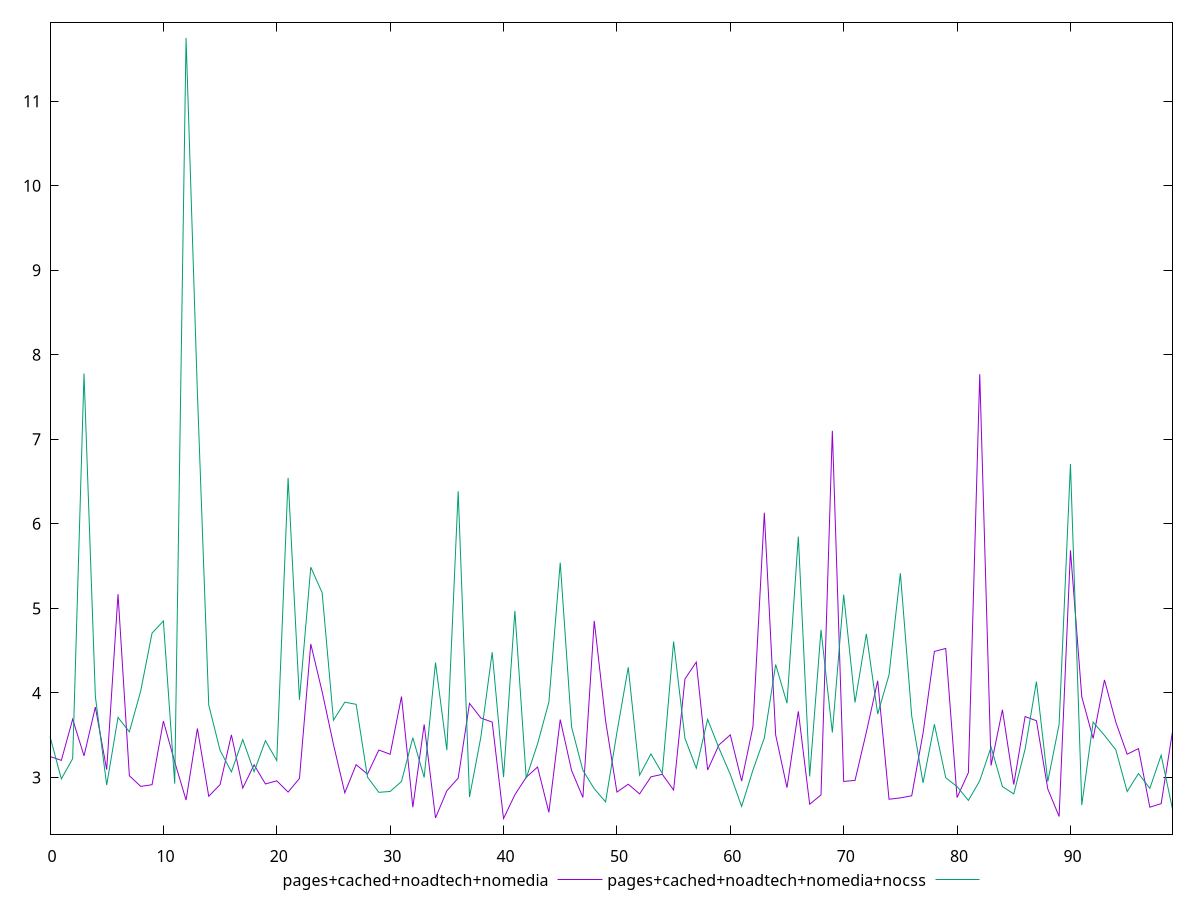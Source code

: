 reset

$pagesCachedNoadtechNomedia <<EOF
0 3.2479999999999998
1 3.202
2 3.689
3 3.255
4 3.832
5 3.0919999999999996
6 5.168
7 3.0199999999999996
8 2.894
9 2.9139999999999997
10 3.667
11 3.1830000000000003
12 2.7330000000000005
13 3.5789999999999997
14 2.777
15 2.915
16 3.504
17 2.8739999999999997
18 3.149
19 2.923
20 2.9600000000000004
21 2.827
22 2.9879999999999995
23 4.579000000000001
24 4.015
25 3.3900000000000006
26 2.818
27 3.151
28 3.0389999999999997
29 3.324
30 3.2739999999999996
31 3.957
32 2.6470000000000002
33 3.627
34 2.521
35 2.8420000000000005
36 2.9919999999999995
37 3.8759999999999994
38 3.7030000000000003
39 3.655
40 2.514
41 2.795
42 3.002
43 3.123
44 2.5869999999999997
45 3.685
46 3.083
47 2.763
48 4.852
49 3.6700000000000004
50 2.8270000000000004
51 2.9199999999999995
52 2.8049999999999997
53 3.007
54 3.037
55 2.851
56 4.164999999999999
57 4.365
58 3.088
59 3.3850000000000002
60 3.5039999999999996
61 2.9569999999999994
62 3.6029999999999998
63 6.131
64 3.5029999999999997
65 2.8789999999999996
66 3.7820000000000005
67 2.6830000000000003
68 2.793
69 7.101
70 2.9529999999999994
71 2.965
72 3.536
73 4.144
74 2.742
75 2.758
76 2.7830000000000004
77 3.524
78 4.491
79 4.526000000000001
80 2.762
81 3.0570000000000004
82 7.771
83 3.141
84 3.801
85 2.9160000000000004
86 3.72
87 3.6710000000000003
88 2.864
89 2.5380000000000003
90 5.687000000000001
91 3.9540000000000006
92 3.4610000000000003
93 4.154
94 3.654
95 3.275
96 3.341
97 2.648
98 2.69
99 3.542
EOF

$pagesCachedNoadtechNomediaNocss <<EOF
0 3.4839999999999995
1 2.9829999999999997
2 3.2219999999999995
3 7.778
4 3.959
5 2.91
6 3.71
7 3.5389999999999997
8 4.023
9 4.707
10 4.850999999999999
11 2.926
12 11.748999999999999
13 7.549
14 3.8569999999999998
15 3.3199999999999994
16 3.066
17 3.4479999999999995
18 3.0679999999999996
19 3.4349999999999996
20 3.1989999999999994
21 6.544
22 3.918
23 5.487
24 5.186
25 3.6769999999999996
26 3.89
27 3.865
28 3.004
29 2.824
30 2.834
31 2.952
32 3.4700000000000006
33 3
34 4.359
35 3.3229999999999995
36 6.384999999999999
37 2.7689999999999997
38 3.477
39 4.481
40 3.0040000000000004
41 4.97
42 2.991
43 3.3970000000000002
44 3.8920000000000003
45 5.541
46 3.5960000000000005
47 3.084
48 2.8659999999999997
49 2.7110000000000003
50 3.532
51 4.303
52 3.0269999999999997
53 3.2780000000000005
54 3.048
55 4.608
56 3.4619999999999997
57 3.109
58 3.6870000000000003
59 3.3470000000000004
60 3.035
61 2.657
62 3.0890000000000004
63 3.466
64 4.336
65 3.878
66 5.85
67 3.0120000000000005
68 4.746
69 3.532
70 5.161
71 3.8870000000000005
72 4.6979999999999995
73 3.7499999999999996
74 4.214
75 5.416
76 3.7270000000000003
77 2.936
78 3.6290000000000004
79 2.9959999999999996
80 2.8920000000000003
81 2.728
82 2.9609999999999994
83 3.359
84 2.8920000000000003
85 2.805
86 3.334
87 4.134
88 2.9509999999999996
89 3.628
90 6.708
91 2.6740000000000004
92 3.654000000000001
93 3.498
94 3.327
95 2.833
96 3.046
97 2.8710000000000004
98 3.263
99 2.625
EOF

set key outside below
set xrange [0:99]
set yrange [2.3293:11.933699999999998]
set trange [2.3293:11.933699999999998]
set terminal svg size 640, 520 enhanced background rgb 'white'
set output "report_00009_2021-02-08T22-37-41.559Z/server-response-time/comparison/line/3_vs_4.svg"

plot $pagesCachedNoadtechNomedia title "pages+cached+noadtech+nomedia" with line, \
     $pagesCachedNoadtechNomediaNocss title "pages+cached+noadtech+nomedia+nocss" with line

reset
